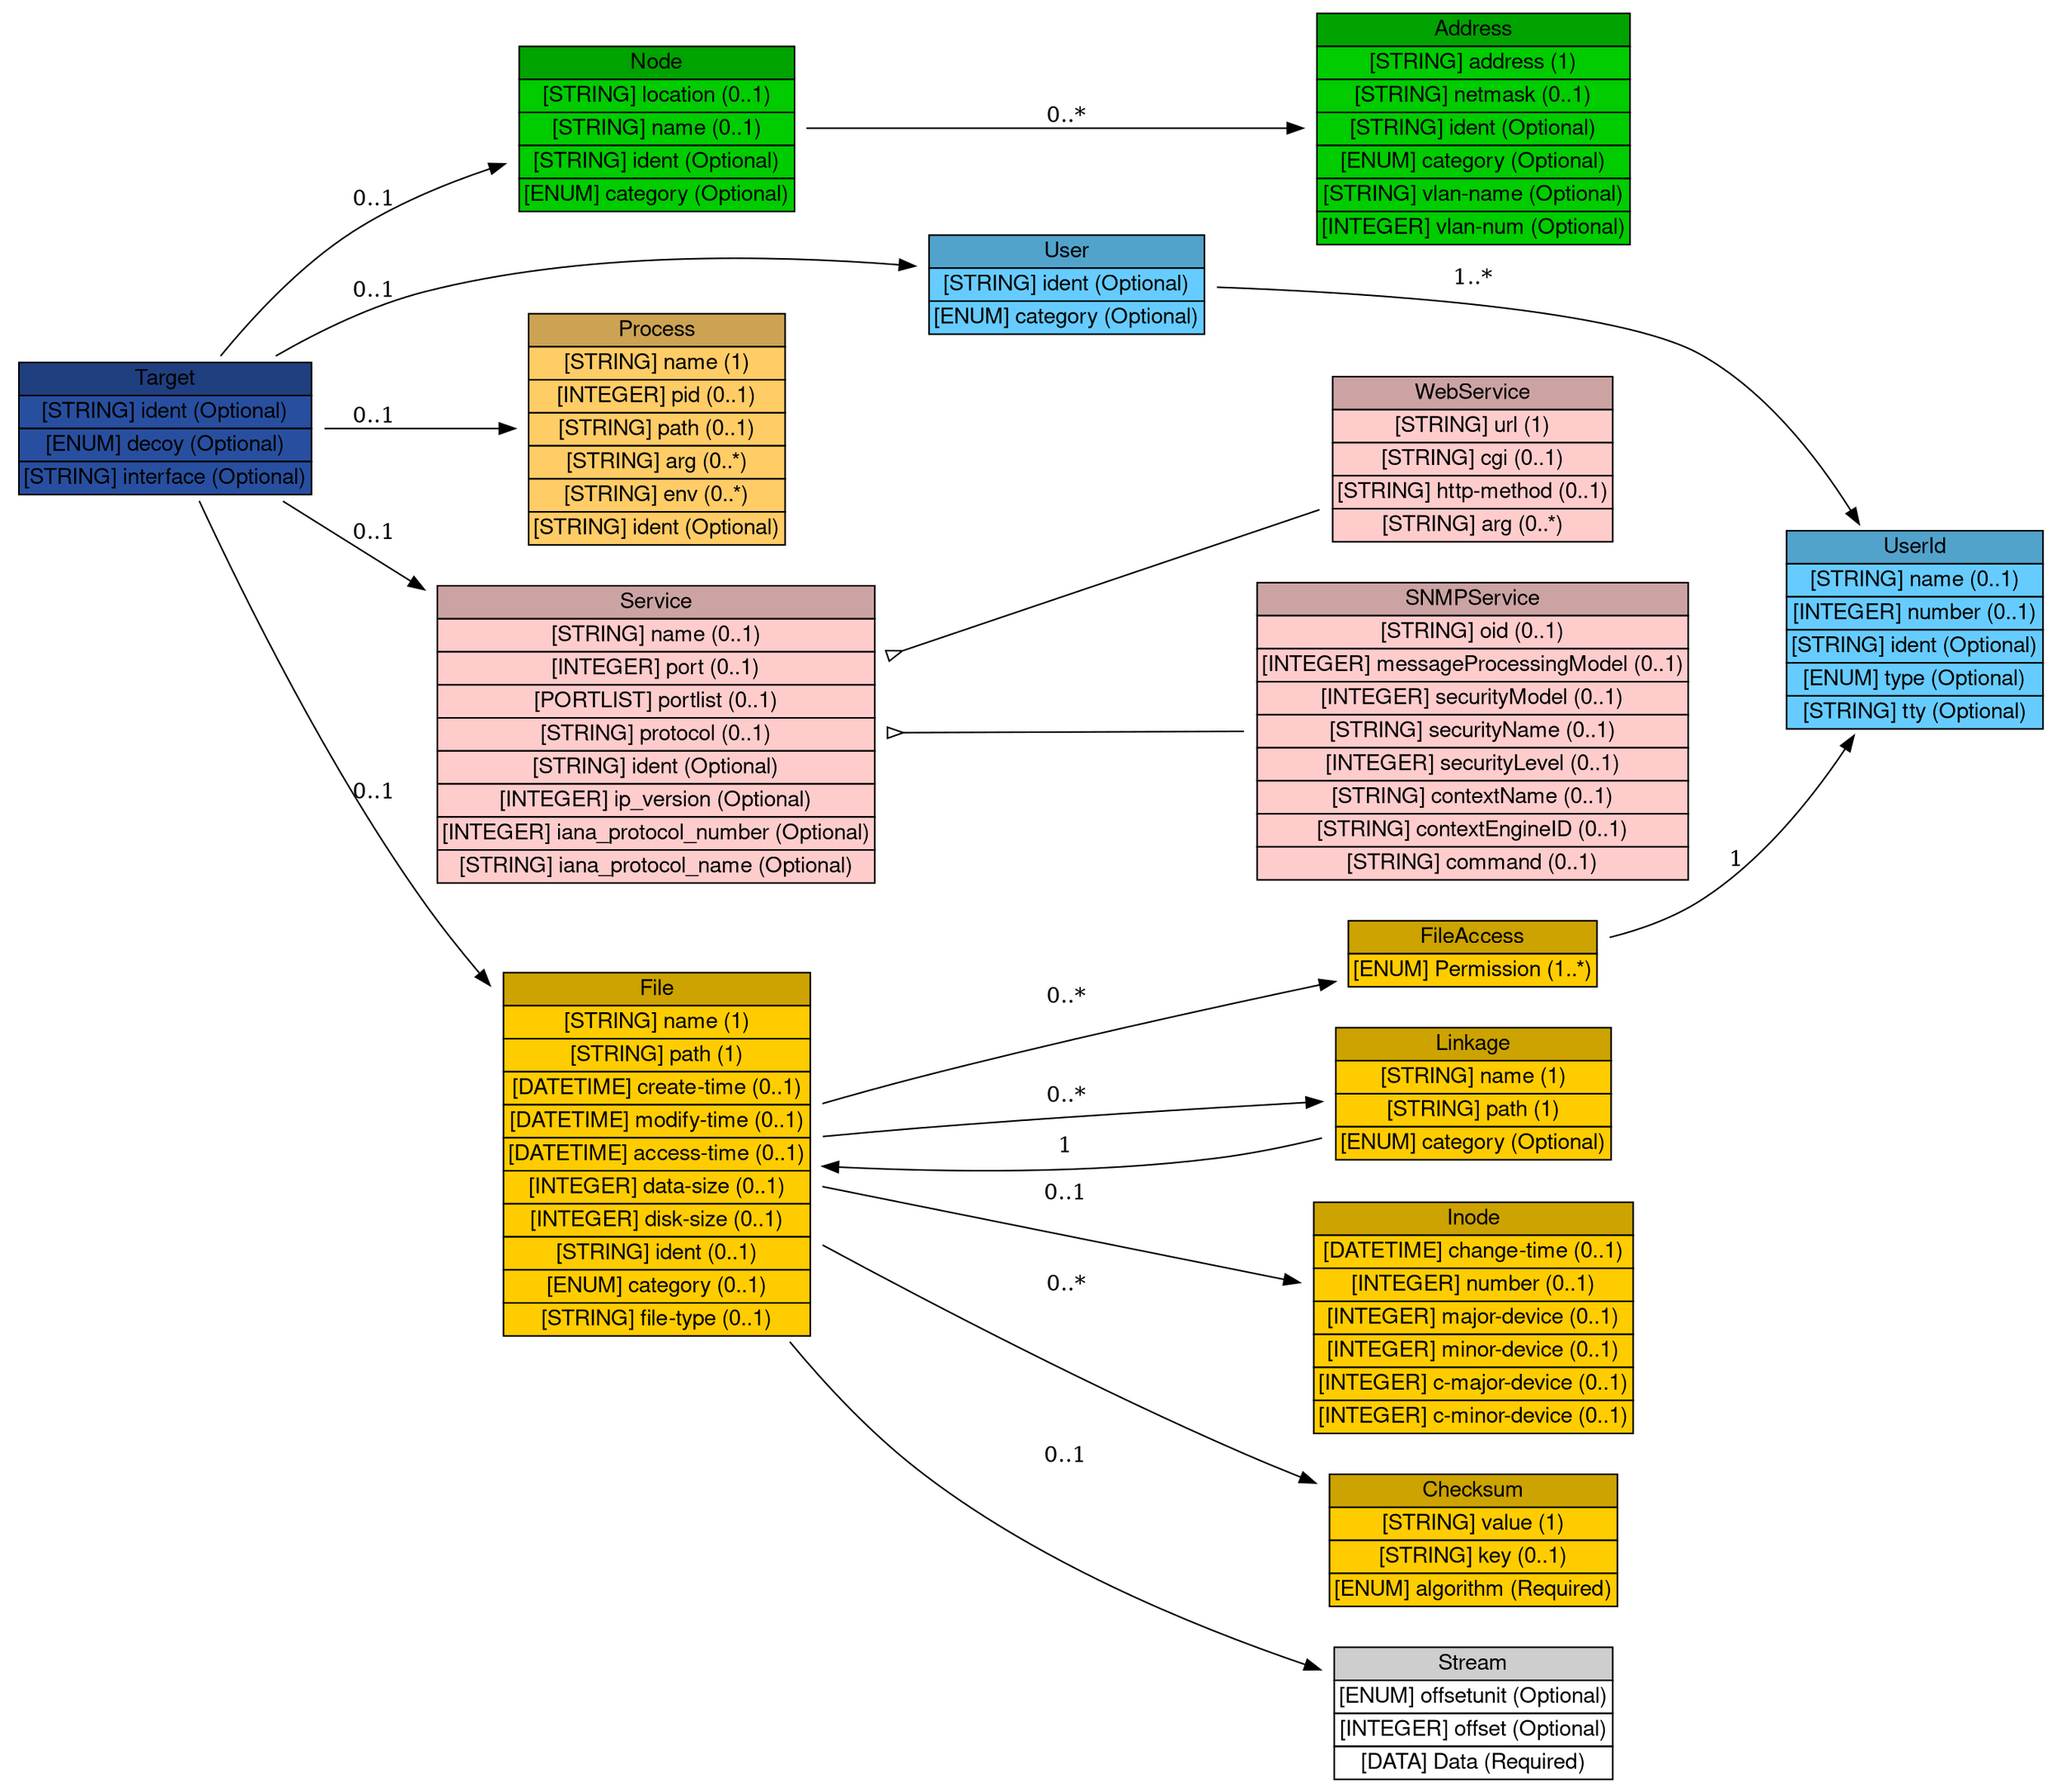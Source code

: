 digraph Target {
	graph [bb="0,0,1290,1131.5",
		rankdir=LR
	];
	node [label="\N"];
	Target	 [height=1.2778,
		label=<<table BORDER="0" CELLBORDER="1" CELLSPACING="0"> <tr> <td BGCOLOR="#203f7f" HREF="/html/IDMEFv2/Target.html" TITLE="The Target class contains information about the possible target(s) of the event(s) that generated an alert. An event may have more than one target (e.g., in the case of a port sweep). "><FONT FACE="Nimbus Sans L">Target</FONT></td> </tr>" %<tr><td BGCOLOR="#284F9F"  HREF="/html/IDMEFv2/Target.html" TITLE="A unique identifier for this target, see Section 3.2.9."><FONT FACE="Nimbus Sans L">[STRING] ident (Optional)</FONT></td></tr>%<tr><td BGCOLOR="#284F9F"  HREF="/html/IDMEFv2/Target.html" TITLE="An indication of whether the target is, as far as the analyzer can determine, a decoy.  The permitted values for this attribute are shown below.  The default value is &quot;unknown&quot;.  (See also Section 10.)"><FONT FACE="Nimbus Sans L">[ENUM] decoy (Optional)</FONT></td></tr>%<tr><td BGCOLOR="#284F9F"  HREF="/html/IDMEFv2/Target.html" TITLE="May be used by a network-based analyzer with multiple interfaces to indicate which interface this target was seen on."><FONT FACE="Nimbus Sans L">[STRING] interface (Optional)</FONT></td></tr>%</table>>,
		pos="100,863",
		shape=plaintext,
		width=2.7778];
	"Node"	 [height=1.5694,
		label=<<table BORDER="0" CELLBORDER="1" CELLSPACING="0"> <tr> <td BGCOLOR="#00a300" HREF="/html/IDMEFv2/Node.html" TITLE="The Node class is used to identify hosts and other network devices (routers, switches, etc.). "><FONT FACE="Nimbus Sans L">Node</FONT></td> </tr>" %<tr><td BGCOLOR="#00CC00"  HREF="/html/IDMEFv2/Node.html" TITLE="The location of the equipment."><FONT FACE="Nimbus Sans L">[STRING] location (0..1)</FONT></td></tr>%<tr><td BGCOLOR="#00CC00"  HREF="/html/IDMEFv2/Node.html" TITLE="The name of the equipment.  This information MUST be provided if no Address information is given."><FONT FACE="Nimbus Sans L">[STRING] name (0..1)</FONT></td></tr>%<tr><td BGCOLOR="#00CC00"  HREF="/html/IDMEFv2/Node.html" TITLE="A unique identifier for the node; see Section 3.2.9."><FONT FACE="Nimbus Sans L">[STRING] ident (Optional)</FONT></td></tr>%<tr><td BGCOLOR="#00CC00"  HREF="/html/IDMEFv2/Node.html" TITLE="The &quot;domain&quot; from which the name information was obtained, if relevant.  The permitted values for this attribute are shown in the table below.  The default value is &quot;unknown&quot;. (See also Section 10 for extensions to the table.)"><FONT FACE="Nimbus Sans L">[ENUM] category (Optional)</FONT></td></tr>%</table>>,
		pos="405.5,1054",
		shape=plaintext,
		width=2.6389];
	Target -> "Node"	 [label="0..1",
		lp="229.5,1005.5",
		pos="e,310.36,1030.2 134.48,909.28 156.01,935.44 185.72,967.02 218,988 243.09,1004.3 272.69,1017.1 300.87,1027"];
	User	 [height=0.98611,
		label=<<table BORDER="0" CELLBORDER="1" CELLSPACING="0"> <tr> <td BGCOLOR="#52a3cc" HREF="/html/IDMEFv2/User.html" TITLE="The User class is used to describe users. It is primarily used as a &quot;container&quot; class for the UserId aggregate class, as shown in Figure 16. "><FONT FACE="Nimbus Sans L">User</FONT></td> </tr>" %<tr><td BGCOLOR="#66CCFF"  HREF="/html/IDMEFv2/User.html" TITLE="A unique identifier for the user; see Section 3.2.9."><FONT FACE="Nimbus Sans L">[STRING] ident (Optional)</FONT></td></tr>%<tr><td BGCOLOR="#66CCFF"  HREF="/html/IDMEFv2/User.html" TITLE="The type of user represented.  The permitted values for this attribute are shown below.  The default value is &quot;unknown&quot;. (See also Section 10.)"><FONT FACE="Nimbus Sans L">[ENUM] category (Optional)</FONT></td></tr>%</table>>,
		pos="665,955",
		shape=plaintext,
		width=2.6389];
	Target -> User	 [label="0..1",
		lp="229.5,950.5",
		pos="e,569.74,966.65 166.95,909.12 194.24,925.32 226.89,941.58 259,950 358.49,976.09 476.47,974.07 559.53,967.5"];
	Process	 [height=2.1528,
		label=<<table BORDER="0" CELLBORDER="1" CELLSPACING="0"> <tr> <td BGCOLOR="#cca352" HREF="/html/IDMEFv2/Process.html" TITLE="The Process class is used to describe processes being executed on sources, targets, and analyzers. "><FONT FACE="Nimbus Sans L">Process</FONT></td> </tr>" %<tr><td BGCOLOR="#FFCC66"  HREF="/html/IDMEFv2/Process.html" TITLE="The name of the program being executed. This is a short name; path and argument information are provided elsewhere."><FONT FACE="Nimbus Sans L">[STRING] name (1)</FONT></td></tr>%<tr><td BGCOLOR="#FFCC66"  HREF="/html/IDMEFv2/Process.html" TITLE="The process identifier of the process."><FONT FACE="Nimbus Sans L">[INTEGER] pid (0..1)</FONT></td></tr>%<tr><td BGCOLOR="#FFCC66"  HREF="/html/IDMEFv2/Process.html" TITLE="The full path of the program being executed."><FONT FACE="Nimbus Sans L">[STRING] path (0..1)</FONT></td></tr>%<tr><td BGCOLOR="#FFCC66"  HREF="/html/IDMEFv2/Process.html" TITLE="A command-line argument to the program. Multiple arguments may be specified (they are assumed to have occurred in the same order they are provided) with multiple uses of arg."><FONT FACE="Nimbus Sans L">[STRING] arg (0..*)</FONT></td></tr>%<tr><td BGCOLOR="#FFCC66"  HREF="/html/IDMEFv2/Process.html" TITLE="An environment string associated with the process; generally of the format &quot;VARIABLE=value&quot;.  Multiple environment strings may be specified with multiple uses of env."><FONT FACE="Nimbus Sans L">[STRING] env (0..*)</FONT></td></tr>%<tr><td BGCOLOR="#FFCC66"  HREF="/html/IDMEFv2/Process.html" TITLE="A unique identifier for the process; see Section 3.2.9."><FONT FACE="Nimbus Sans L">[STRING] ident (Optional)</FONT></td></tr>%</table>>,
		pos="405.5,863",
		shape=plaintext,
		width=2.4722];
	Target -> Process	 [label="0..1",
		lp="229.5,870.5",
		pos="e,316.32,863 200.03,863 234.02,863 271.97,863 305.92,863"];
	Service	 [height=2.7361,
		label=<<table BORDER="0" CELLBORDER="1" CELLSPACING="0"> <tr> <td BGCOLOR="#cca3a3" HREF="/html/IDMEFv2/Service.html" TITLE="The Service class describes network services on sources and targets. It can identify services by name, port, and protocol. When Service occurs as an aggregate class of Source, it is understood that the service is one from which activity of interest is originating; and that the service is &quot;attached&quot; to the Node, Process, and User information also contained in Source. Likewise, when Service occurs as an aggregate class of Target, it is understood that the service is one to which activity of interest is being directed; and that the service is &quot;attached&quot; to the Node, Process, and User information also contained in Target. If Service occurs in both Source and Target, then information in both locations should be the same. If information is the same in both locations and implementers wish to carry it in only one location, they should specify it as an aggregate of the Target class. "><FONT FACE="Nimbus Sans L">Service</FONT></td> </tr>" %<tr><td BGCOLOR="#FFCCCC"  HREF="/html/IDMEFv2/Service.html" TITLE="The name of the service.  Whenever possible, the name from the IANA list of well-known ports SHOULD be used."><FONT FACE="Nimbus Sans L">[STRING] name (0..1)</FONT></td></tr>%<tr><td BGCOLOR="#FFCCCC"  HREF="/html/IDMEFv2/Service.html" TITLE="The port number being used."><FONT FACE="Nimbus Sans L">[INTEGER] port (0..1)</FONT></td></tr>%<tr><td BGCOLOR="#FFCCCC"  HREF="/html/IDMEFv2/Service.html" TITLE="A list of port numbers being used; see Section 3.2.8 for formatting rules.  If a portlist is given, the iana_protocol_number and iana_protocol_name MUST apply to all the elements of the list."><FONT FACE="Nimbus Sans L">[PORTLIST] portlist (0..1)</FONT></td></tr>%<tr><td BGCOLOR="#FFCCCC"  HREF="/html/IDMEFv2/Service.html" TITLE="Additional information about the protocol being used.  The intent of the protocol field is to carry additional information related to the protocol being used when the &lt;Service&gt; attributes iana_protocol_number or/and iana_protocol_name are filed."><FONT FACE="Nimbus Sans L">[STRING] protocol (0..1)</FONT></td></tr>%<tr><td BGCOLOR="#FFCCCC"  HREF="/html/IDMEFv2/Service.html" TITLE="A unique identifier for the service; see Section 3.2.9."><FONT FACE="Nimbus Sans L">[STRING] ident (Optional)</FONT></td></tr>%<tr><td BGCOLOR="#FFCCCC"  HREF="/html/IDMEFv2/Service.html" TITLE="The IP version number."><FONT FACE="Nimbus Sans L">[INTEGER] ip_version (Optional)</FONT></td></tr>%<tr><td BGCOLOR="#FFCCCC"  HREF="/html/IDMEFv2/Service.html" TITLE="The IANA protocol number."><FONT FACE="Nimbus Sans L">[INTEGER] iana_protocol_number (Optional)</FONT></td></tr>%<tr><td BGCOLOR="#FFCCCC"  HREF="/html/IDMEFv2/Service.html" TITLE="The IANA protocol name."><FONT FACE="Nimbus Sans L">[STRING] iana_protocol_name (Optional)</FONT></td></tr>%</table>>,
		pos="405.5,669",
		shape=plaintext,
		width=4.0694];
	Target -> Service	 [label="0..1",
		lp="229.5,790.5",
		pos="e,258.87,762.11 172.79,816.78 196.2,801.91 223.1,784.83 250.11,767.68"];
	File	 [height=3.3194,
		label=<<table BORDER="0" CELLBORDER="1" CELLSPACING="0"> <tr> <td BGCOLOR="#cca300" HREF="/html/IDMEFv2/File.html" TITLE="The File class provides specific information about a file or other file-like object that has been created, deleted, or modified on the target. The description can provide either the file settings prior to the event or the file settings at the time of the event, as specified using the &quot;category&quot; attribute. "><FONT FACE="Nimbus Sans L">File</FONT></td> </tr>" %<tr><td BGCOLOR="#FFCC00"  HREF="/html/IDMEFv2/File.html" TITLE="The name of the file to which the alert applies, not including the path to the file."><FONT FACE="Nimbus Sans L">[STRING] name (1)</FONT></td></tr>%<tr><td BGCOLOR="#FFCC00"  HREF="/html/IDMEFv2/File.html" TITLE="The full path to the file, including the name.  The path name should be represented in as &quot;universal&quot; a manner as possible, to facilitate processing of the alert."><FONT FACE="Nimbus Sans L">[STRING] path (1)</FONT></td></tr>%<tr><td BGCOLOR="#FFCC00"  HREF="/html/IDMEFv2/File.html" TITLE="Time the file was created.  Note that this is *not* the Unix &quot;st_ctime&quot; file attribute (which is not file creation time).  The Unix &quot;st_ctime&quot; attribute is contained in the &quot;Inode&quot; class."><FONT FACE="Nimbus Sans L">[DATETIME] create-time (0..1)</FONT></td></tr>%<tr><td BGCOLOR="#FFCC00"  HREF="/html/IDMEFv2/File.html" TITLE="Time the file was last modified."><FONT FACE="Nimbus Sans L">[DATETIME] modify-time (0..1)</FONT></td></tr>%<tr><td BGCOLOR="#FFCC00"  HREF="/html/IDMEFv2/File.html" TITLE="Time the file was last accessed."><FONT FACE="Nimbus Sans L">[DATETIME] access-time (0..1)</FONT></td></tr>%<tr><td BGCOLOR="#FFCC00"  HREF="/html/IDMEFv2/File.html" TITLE="The size of the data, in bytes.  Typically what is meant when referring to file size.  On Unix UFS file systems, this value corresponds to stat.st_size.  On Windows NTFS, this value corresponds to Valid Data Length (VDL)."><FONT FACE="Nimbus Sans L">[INTEGER] data-size (0..1)</FONT></td></tr>%<tr><td BGCOLOR="#FFCC00"  HREF="/html/IDMEFv2/File.html" TITLE="The physical space on disk consumed by the file, in bytes.  On Unix UFS file systems, this value corresponds to 512 * stat.st_blocks.  On Windows NTFS, this value corresponds to End of File (EOF)."><FONT FACE="Nimbus Sans L">[INTEGER] disk-size (0..1)</FONT></td></tr>%<tr><td BGCOLOR="#FFCC00"  HREF="/html/IDMEFv2/File.html" TITLE="A unique identifier for this file; see Section 3.2.9."><FONT FACE="Nimbus Sans L">[STRING] ident (0..1)</FONT></td></tr>%<tr><td BGCOLOR="#FFCC00"  HREF="/html/IDMEFv2/File.html" TITLE="The type of file system the file resides on.  This attribute governs how path names and other attributes are interpreted."><FONT FACE="Nimbus Sans L">[ENUM] category (0..1)</FONT></td></tr>%<tr><td BGCOLOR="#FFCC00"  HREF="/html/IDMEFv2/File.html" TITLE="The type of file, as a mime-type."><FONT FACE="Nimbus Sans L">[STRING] file-type (0..1)</FONT></td></tr>%</table>>,
		pos="405.5,402",
		shape=plaintext,
		width=2.9028];
	Target -> File	 [label="0..1",
		lp="229.5,631.5",
		pos="e,300.68,508.29 119.72,816.87 146.86,755.74 199.21,645.72 259,561 269.69,545.85 281.71,530.63 294.14,515.93"];
	Address	 [height=2.1528,
		label=<<table BORDER="0" CELLBORDER="1" CELLSPACING="0"> <tr> <td BGCOLOR="#00a300" HREF="/html/IDMEFv2/Address.html" TITLE="The Address class is used to represent network, hardware, and application addresses. "><FONT FACE="Nimbus Sans L">Address</FONT></td> </tr>" %<tr><td BGCOLOR="#00CC00"  HREF="/html/IDMEFv2/Address.html" TITLE="The address information.  The format of this data is governed by the category attribute."><FONT FACE="Nimbus Sans L">[STRING] address (1)</FONT></td></tr>%<tr><td BGCOLOR="#00CC00"  HREF="/html/IDMEFv2/Address.html" TITLE="The network mask for the address, if appropriate."><FONT FACE="Nimbus Sans L">[STRING] netmask (0..1)</FONT></td></tr>%<tr><td BGCOLOR="#00CC00"  HREF="/html/IDMEFv2/Address.html" TITLE="A unique identifier for the address; see Section 3.2.9."><FONT FACE="Nimbus Sans L">[STRING] ident (Optional)</FONT></td></tr>%<tr><td BGCOLOR="#00CC00"  HREF="/html/IDMEFv2/Address.html" TITLE="The type of address represented.  The permitted values for this attribute are shown below.  The default value is &quot;unknown&quot;.  (See also Section 10.)"><FONT FACE="Nimbus Sans L">[ENUM] category (Optional)</FONT></td></tr>%<tr><td BGCOLOR="#00CC00"  HREF="/html/IDMEFv2/Address.html" TITLE="The name of the Virtual LAN to which the address belongs."><FONT FACE="Nimbus Sans L">[STRING] vlan-name (Optional)</FONT></td></tr>%<tr><td BGCOLOR="#00CC00"  HREF="/html/IDMEFv2/Address.html" TITLE="The number of the Virtual LAN to which the address belongs."><FONT FACE="Nimbus Sans L">[INTEGER] vlan-num (Optional)</FONT></td></tr>%</table>>,
		pos="923,1054",
		shape=plaintext,
		width=2.9861];
	"Node" -> Address	 [label="0..*",
		lp="665,1061.5",
		pos="e,815.4,1054 500.72,1054 586.54,1054 713.02,1054 805.18,1054"];
	UserId	 [height=1.8611,
		label=<<table BORDER="0" CELLBORDER="1" CELLSPACING="0"> <tr> <td BGCOLOR="#52a3cc" HREF="/html/IDMEFv2/UserId.html" TITLE="The UserId class provides specific information about a user. More than one UserId can be used within the User class to indicate attempts to transition from one user to another, or to provide complete information about a user&#39;s (or process&#39;) privileges. "><FONT FACE="Nimbus Sans L">UserId</FONT></td> </tr>" %<tr><td BGCOLOR="#66CCFF"  HREF="/html/IDMEFv2/UserId.html" TITLE="A user or group name."><FONT FACE="Nimbus Sans L">[STRING] name (0..1)</FONT></td></tr>%<tr><td BGCOLOR="#66CCFF"  HREF="/html/IDMEFv2/UserId.html" TITLE="A user or group number."><FONT FACE="Nimbus Sans L">[INTEGER] number (0..1)</FONT></td></tr>%<tr><td BGCOLOR="#66CCFF"  HREF="/html/IDMEFv2/UserId.html" TITLE="A unique identifier for the user id, see Section 3.2.9."><FONT FACE="Nimbus Sans L">[STRING] ident (Optional)</FONT></td></tr>%<tr><td BGCOLOR="#66CCFF"  HREF="/html/IDMEFv2/UserId.html" TITLE="The type of user information represented.  The permitted values for this attribute are shown below.  The default value is &quot;original-user&quot;.  (See also Section 10.)"><FONT FACE="Nimbus Sans L">[ENUM] type (Optional)</FONT></td></tr>%<tr><td BGCOLOR="#66CCFF"  HREF="/html/IDMEFv2/UserId.html" TITLE="The tty the user is using."><FONT FACE="Nimbus Sans L">[STRING] tty (Optional)</FONT></td></tr>%</table>>,
		pos="1201,735",
		shape=plaintext,
		width=2.4722];
	User -> UserId	 [label="1..*",
		lp="923,958.5",
		pos="e,1167.7,802.22 760.1,952.93 862.35,949.23 1017.1,938.88 1068,910 1108.1,887.25 1140,847 1162.5,810.83"];
	WebService	 [height=1.5694,
		label=<<table BORDER="0" CELLBORDER="1" CELLSPACING="0"> <tr> <td BGCOLOR="#cca3a3" HREF="/html/IDMEFv2/WebService.html" TITLE="The WebService class carries additional information related to web traffic. "><FONT FACE="Nimbus Sans L">WebService</FONT></td> </tr>" %<tr><td BGCOLOR="#FFCCCC"  HREF="/html/IDMEFv2/WebService.html" TITLE="The URL in the request."><FONT FACE="Nimbus Sans L">[STRING] url (1)</FONT></td></tr>%<tr><td BGCOLOR="#FFCCCC"  HREF="/html/IDMEFv2/WebService.html" TITLE="The CGI script in the request, without arguments."><FONT FACE="Nimbus Sans L">[STRING] cgi (0..1)</FONT></td></tr>%<tr><td BGCOLOR="#FFCCCC"  HREF="/html/IDMEFv2/WebService.html" TITLE="The HTTP method (PUT, GET) used in the request."><FONT FACE="Nimbus Sans L">[STRING] http-method (0..1)</FONT></td></tr>%<tr><td BGCOLOR="#FFCCCC"  HREF="/html/IDMEFv2/WebService.html" TITLE="The arguments to the CGI script."><FONT FACE="Nimbus Sans L">[STRING] arg (0..*)</FONT></td></tr>%</table>>,
		pos="923,844",
		shape=plaintext,
		width=2.6806];
	Service -> WebService	 [arrowtail=invempty,
		dir=back,
		pos="s,552.06,718.56 561.67,721.81 647.78,750.93 751.98,786.17 826.31,811.3"];
	SNMPService	 [height=2.7361,
		label=<<table BORDER="0" CELLBORDER="1" CELLSPACING="0"> <tr> <td BGCOLOR="#cca3a3" HREF="/html/IDMEFv2/SNMPService.html" TITLE="The SNMPService class carries additional information related to SNMP traffic. The aggregate classes composing SNMPService must be interpreted as described in RFC 3411 [15] and RFC 3584 [16]. "><FONT FACE="Nimbus Sans L">SNMPService</FONT></td> </tr>" %<tr><td BGCOLOR="#FFCCCC"  HREF="/html/IDMEFv2/SNMPService.html" TITLE="The object identifier in the request."><FONT FACE="Nimbus Sans L">[STRING] oid (0..1)</FONT></td></tr>%<tr><td BGCOLOR="#FFCCCC"  HREF="/html/IDMEFv2/SNMPService.html" TITLE="The SNMP version, typically 0 for SNMPv1, 1 for SNMPv2c, 2 for SNMPv2u and SNMPv2*, and 3 for SNMPv3; see RFC 3411 [15] Section 5 for appropriate values."><FONT FACE="Nimbus Sans L">[INTEGER] messageProcessingModel (0..1)</FONT></td></tr>%<tr><td BGCOLOR="#FFCCCC"  HREF="/html/IDMEFv2/SNMPService.html" TITLE="The identification of the security model in use, typically 0 for any, 1 for SNMPv1, 2 for SNMPv2c, and 3 for USM; see RFC 3411 [15] Section 5 for appropriate values."><FONT FACE="Nimbus Sans L">[INTEGER] securityModel (0..1)</FONT></td></tr>%<tr><td BGCOLOR="#FFCCCC"  HREF="/html/IDMEFv2/SNMPService.html" TITLE="The object&#39;s security name; see RFC 3411 [15] Section 3.2.2."><FONT FACE="Nimbus Sans L">[STRING] securityName (0..1)</FONT></td></tr>%<tr><td BGCOLOR="#FFCCCC"  HREF="/html/IDMEFv2/SNMPService.html" TITLE="The security level of the SNMP request; see RFC 3411 [15] Section 3.4.3."><FONT FACE="Nimbus Sans L">[INTEGER] securityLevel (0..1)</FONT></td></tr>%<tr><td BGCOLOR="#FFCCCC"  HREF="/html/IDMEFv2/SNMPService.html" TITLE="The object&#39;s context name; see RFC 3411 [15] Section 3.3.3."><FONT FACE="Nimbus Sans L">[STRING] contextName (0..1)</FONT></td></tr>%<tr><td BGCOLOR="#FFCCCC"  HREF="/html/IDMEFv2/SNMPService.html" TITLE="The object&#39;s context engine identifier; see RFC 3411 [15] Section 3.3.2."><FONT FACE="Nimbus Sans L">[STRING] contextEngineID (0..1)</FONT></td></tr>%<tr><td BGCOLOR="#FFCCCC"  HREF="/html/IDMEFv2/SNMPService.html" TITLE="The command sent to the SNMP server (GET, SET, etc.)."><FONT FACE="Nimbus Sans L">[STRING] command (0..1)</FONT></td></tr>%</table>>,
		pos="923,671",
		shape=plaintext,
		width=4.0278];
	Service -> SNMPService	 [arrowtail=invempty,
		dir=back,
		pos="s,552.06,669.57 562.09,669.61 630.64,669.87 710.58,670.18 777.77,670.44"];
	FileAccess	 [height=0.69444,
		label=<<table BORDER="0" CELLBORDER="1" CELLSPACING="0"> <tr> <td BGCOLOR="#cca300" HREF="/html/IDMEFv2/FileAccess.html" TITLE="The FileAccess class represents the access permissions on a file. The representation is intended to be useful across operating systems. "><FONT FACE="Nimbus Sans L">FileAccess</FONT></td> </tr>" %<tr><td BGCOLOR="#FFCC00"  HREF="/html/IDMEFv2/FileAccess.html" TITLE="Level of access allowed.  The permitted values are shown below.  There is no default value.  (See also Section 10.)"><FONT FACE="Nimbus Sans L">[ENUM] Permission (1..*)</FONT></td></tr>%</table>>,
		pos="923,529",
		shape=plaintext,
		width=2.4028];
	File -> FileAccess	 [label="0..*",
		lp="665,501.5",
		pos="e,836.31,511.21 510.09,433.6 529.93,439.29 550.55,444.99 570,450 656.26,472.21 755.29,494.06 826.46,509.13"];
	Linkage	 [height=1.2778,
		label=<<table BORDER="0" CELLBORDER="1" CELLSPACING="0"> <tr> <td BGCOLOR="#cca300" HREF="/html/IDMEFv2/Linkage.html" TITLE="The Linkage class represents file system connections between the file described in the &lt;File&gt; element and other objects in the file system. For example, if the &lt;File&gt; element is a symbolic link or shortcut, then the &lt;Linkage&gt; element should contain the name of the object the link points to. Further information can be provided about the object in the &lt;Linkage&gt; element with another &lt;File&gt; element, if appropriate. "><FONT FACE="Nimbus Sans L">Linkage</FONT></td> </tr>" %<tr><td BGCOLOR="#FFCC00"  HREF="/html/IDMEFv2/Linkage.html" TITLE="The name of the file system object, not including the path."><FONT FACE="Nimbus Sans L">[STRING] name (1)</FONT></td></tr>%<tr><td BGCOLOR="#FFCC00"  HREF="/html/IDMEFv2/Linkage.html" TITLE="The full path to the file system object, including the name.  The path name should be represented in as &quot;universal&quot; a manner as possible, to facilitate processing of the alert."><FONT FACE="Nimbus Sans L">[STRING] path (1)</FONT></td></tr>%<tr><td BGCOLOR="#FFCC00"  HREF="/html/IDMEFv2/Linkage.html" TITLE="Section 10.)"><FONT FACE="Nimbus Sans L">[ENUM] category (Optional)</FONT></td></tr>%</table>>,
		pos="923,440",
		shape=plaintext,
		width=2.6389];
	File -> Linkage	 [label="0..*",
		lp="665,438.5",
		pos="e,827.8,434.96 510.32,412.74 530.13,414.62 550.69,416.46 570,418 653.13,424.63 747.42,430.42 817.62,434.39"];
	Inode	 [height=2.1528,
		label=<<table BORDER="0" CELLBORDER="1" CELLSPACING="0"> <tr> <td BGCOLOR="#cca300" HREF="/html/IDMEFv2/Inode.html" TITLE="The Inode class is used to represent the additional information contained in a Unix file system i-node. "><FONT FACE="Nimbus Sans L">Inode</FONT></td> </tr>" %<tr><td BGCOLOR="#FFCC00"  HREF="/html/IDMEFv2/Inode.html" TITLE="The time of the last inode change, given by the st_ctime element of &quot;struct stat&quot;."><FONT FACE="Nimbus Sans L">[DATETIME] change-time (0..1)</FONT></td></tr>%<tr><td BGCOLOR="#FFCC00"  HREF="/html/IDMEFv2/Inode.html" TITLE="The inode number."><FONT FACE="Nimbus Sans L">[INTEGER] number (0..1)</FONT></td></tr>%<tr><td BGCOLOR="#FFCC00"  HREF="/html/IDMEFv2/Inode.html" TITLE="The major device number of the device the file resides on."><FONT FACE="Nimbus Sans L">[INTEGER] major-device (0..1)</FONT></td></tr>%<tr><td BGCOLOR="#FFCC00"  HREF="/html/IDMEFv2/Inode.html" TITLE="The minor device number of the device the file resides on."><FONT FACE="Nimbus Sans L">[INTEGER] minor-device (0..1)</FONT></td></tr>%<tr><td BGCOLOR="#FFCC00"  HREF="/html/IDMEFv2/Inode.html" TITLE="The major device of the file itself, if it is a character special device."><FONT FACE="Nimbus Sans L">[INTEGER] c-major-device (0..1)</FONT></td></tr>%<tr><td BGCOLOR="#FFCC00"  HREF="/html/IDMEFv2/Inode.html" TITLE="The minor device of the file itself, if it is a character special device."><FONT FACE="Nimbus Sans L">[INTEGER] c-minor-device (0..1)</FONT></td></tr>%</table>>,
		pos="923,298",
		shape=plaintext,
		width=3.0278];
	File -> Inode	 [label="0..1",
		lp="665,376.5",
		pos="e,813.97,319.91 510.22,380.95 595.34,363.85 715.42,339.72 804.13,321.89"];
	Checksum	 [height=1.2778,
		label=<<table BORDER="0" CELLBORDER="1" CELLSPACING="0"> <tr> <td BGCOLOR="#cca300" HREF="/html/IDMEFv2/Checksum.html" TITLE="The Checksum class represents checksum information associated with the file. This checksum information can be provided by file integrity checkers, among others. "><FONT FACE="Nimbus Sans L">Checksum</FONT></td> </tr>" %<tr><td BGCOLOR="#FFCC00"  HREF="/html/IDMEFv2/Checksum.html" TITLE="The value of the checksum."><FONT FACE="Nimbus Sans L">[STRING] value (1)</FONT></td></tr>%<tr><td BGCOLOR="#FFCC00"  HREF="/html/IDMEFv2/Checksum.html" TITLE="The key to the checksum, if appropriate."><FONT FACE="Nimbus Sans L">[STRING] key (0..1)</FONT></td></tr>%<tr><td BGCOLOR="#FFCC00"  HREF="/html/IDMEFv2/Checksum.html" TITLE="default value.  (See also Section 10.)"><FONT FACE="Nimbus Sans L">[ENUM] algorithm (Required)</FONT></td></tr>%</table>>,
		pos="923,156",
		shape=plaintext,
		width=2.75];
	File -> Checksum	 [label="0..*",
		lp="665,318.5",
		pos="e,823.83,192.2 510.12,343.75 583.83,303.86 685.49,251.12 778,211 789.71,205.92 802.06,200.84 814.4,195.92"];
	Stream	 [height=1.2778,
		label=<<table BORDER="0" CELLBORDER="1" CELLSPACING="0"> <tr> <td BGCOLOR="#CECECE" HREF="/html/IDMEFv2/Stream.html" TITLE="The Stram class contains specific information about the content of a file"><FONT FACE="Nimbus Sans L">Stream</FONT></td> </tr>" %<tr><td  HREF="/html/IDMEFv2/Stream.html" TITLE=""><FONT FACE="Nimbus Sans L">[ENUM] offsetunit (Optional)</FONT></td></tr>%<tr><td  HREF="/html/IDMEFv2/Stream.html" TITLE="Amount of units (determined by the offsetunit attribute) to seek into the File"><FONT FACE="Nimbus Sans L">[INTEGER] offset (Optional)</FONT></td></tr>%<tr><td  HREF="/html/IDMEFv2/Stream.html" TITLE="Content of the file"><FONT FACE="Nimbus Sans L">[DATA] Data (Required)</FONT></td></tr>%</table>>,
		pos="923,46",
		shape=plaintext,
		width=2.6806];
	File -> Stream	 [label="0..1",
		lp="665,209.5",
		pos="e,826.43,73.995 489.83,282.29 513.59,253.71 540.95,224.88 570,202 643.67,143.96 742.3,102.76 816.58,77.326"];
	FileAccess -> UserId	 [label=1,
		lp="1090,588.5",
		pos="e,1164.4,667.74 1009.7,539.25 1029.9,544.3 1050.6,551.81 1068,563 1105.2,586.9 1136.2,624.92 1158.8,659.14"];
	Linkage -> File	 [label=1,
		lp="665,410.5",
		pos="e,510.17,396.27 827.93,414.72 805.79,409.87 782.2,405.52 760,403 680.29,393.95 589.86,393.86 520.28,395.95"];
}

